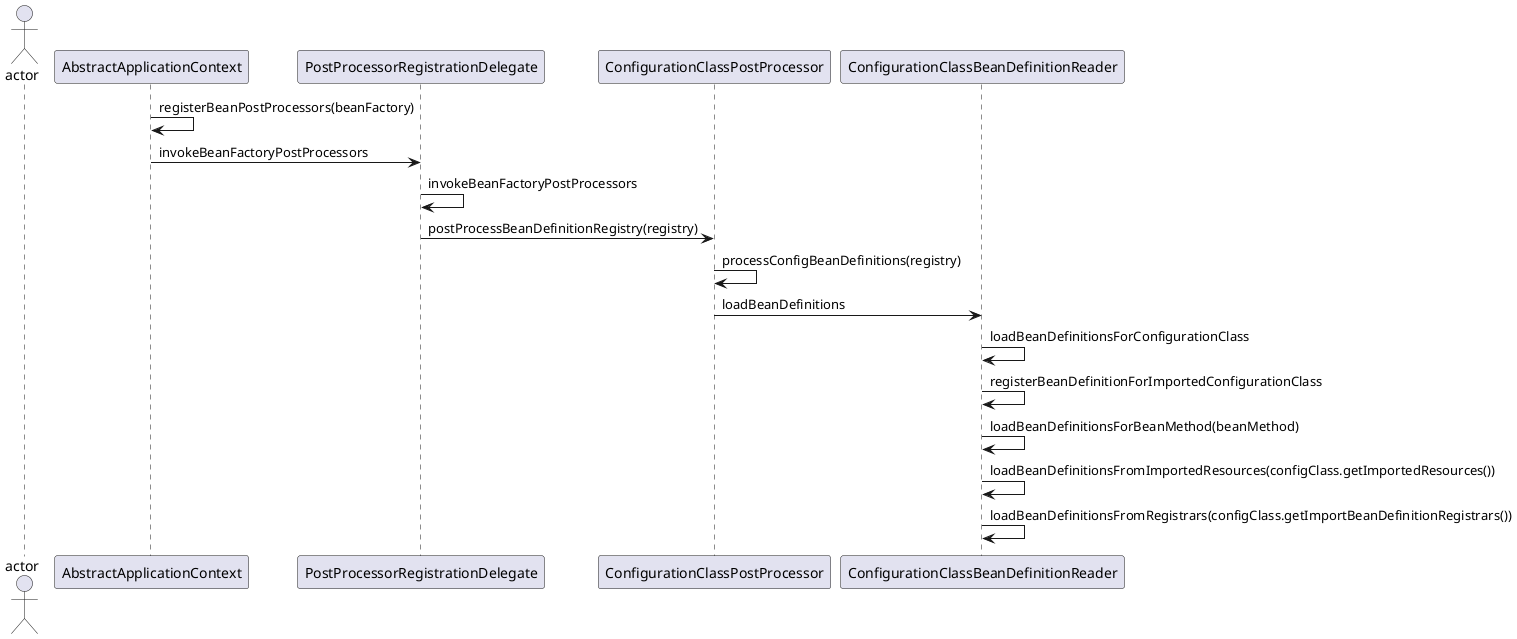 @startuml
actor actor



AbstractApplicationContext-> AbstractApplicationContext:registerBeanPostProcessors(beanFactory)
AbstractApplicationContext-> PostProcessorRegistrationDelegate:invokeBeanFactoryPostProcessors
PostProcessorRegistrationDelegate-> PostProcessorRegistrationDelegate:invokeBeanFactoryPostProcessors
PostProcessorRegistrationDelegate-> ConfigurationClassPostProcessor:postProcessBeanDefinitionRegistry(registry)
ConfigurationClassPostProcessor-> ConfigurationClassPostProcessor:processConfigBeanDefinitions(registry)
ConfigurationClassPostProcessor-> ConfigurationClassBeanDefinitionReader:loadBeanDefinitions
ConfigurationClassBeanDefinitionReader-> ConfigurationClassBeanDefinitionReader:loadBeanDefinitionsForConfigurationClass
ConfigurationClassBeanDefinitionReader-> ConfigurationClassBeanDefinitionReader:registerBeanDefinitionForImportedConfigurationClass
ConfigurationClassBeanDefinitionReader-> ConfigurationClassBeanDefinitionReader:loadBeanDefinitionsForBeanMethod(beanMethod)
ConfigurationClassBeanDefinitionReader-> ConfigurationClassBeanDefinitionReader:loadBeanDefinitionsFromImportedResources(configClass.getImportedResources())
ConfigurationClassBeanDefinitionReader-> ConfigurationClassBeanDefinitionReader:loadBeanDefinitionsFromRegistrars(configClass.getImportBeanDefinitionRegistrars())
@enduml